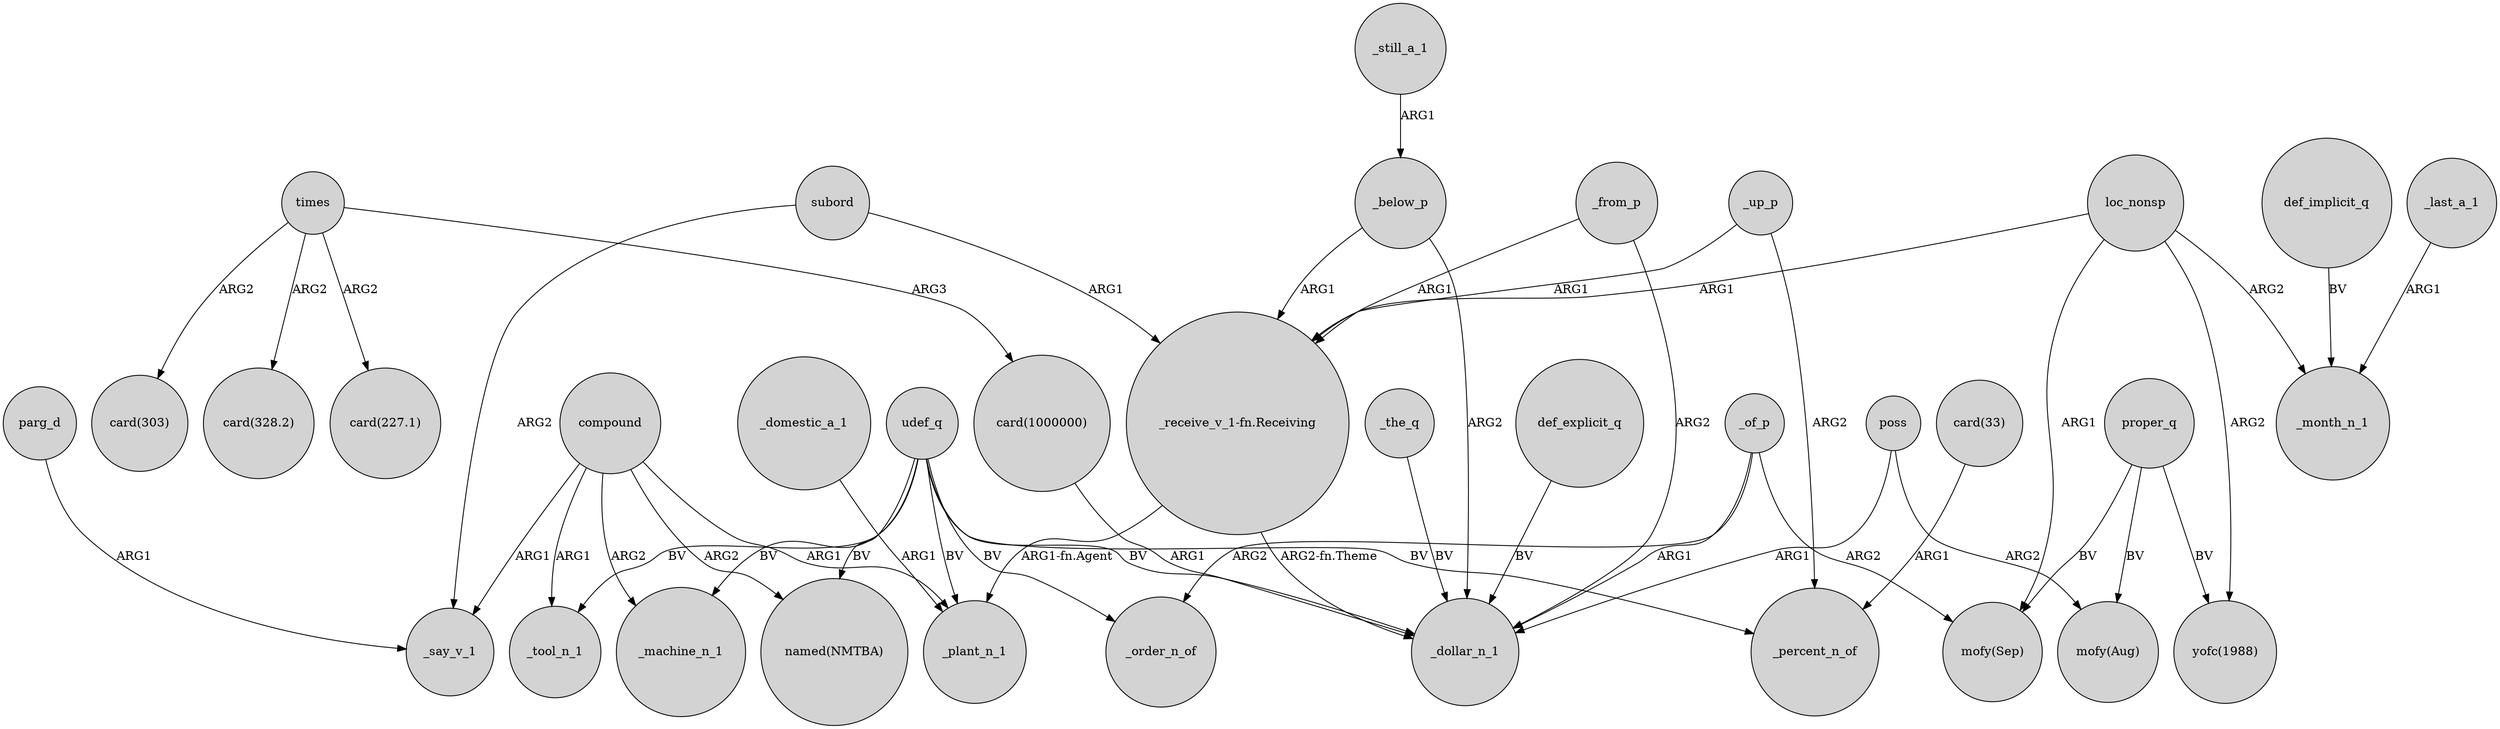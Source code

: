 digraph {
	node [shape=circle style=filled]
	udef_q -> _machine_n_1 [label=BV]
	"card(1000000)" -> _dollar_n_1 [label=ARG1]
	def_implicit_q -> _month_n_1 [label=BV]
	_of_p -> "mofy(Sep)" [label=ARG2]
	udef_q -> _order_n_of [label=BV]
	compound -> "named(NMTBA)" [label=ARG2]
	parg_d -> _say_v_1 [label=ARG1]
	_of_p -> _dollar_n_1 [label=ARG1]
	subord -> "_receive_v_1-fn.Receiving" [label=ARG1]
	poss -> _dollar_n_1 [label=ARG1]
	_below_p -> "_receive_v_1-fn.Receiving" [label=ARG1]
	_the_q -> _dollar_n_1 [label=BV]
	udef_q -> _tool_n_1 [label=BV]
	loc_nonsp -> "_receive_v_1-fn.Receiving" [label=ARG1]
	_still_a_1 -> _below_p [label=ARG1]
	"card(33)" -> _percent_n_of [label=ARG1]
	proper_q -> "mofy(Sep)" [label=BV]
	compound -> _plant_n_1 [label=ARG1]
	subord -> _say_v_1 [label=ARG2]
	"_receive_v_1-fn.Receiving" -> _plant_n_1 [label="ARG1-fn.Agent"]
	"_receive_v_1-fn.Receiving" -> _dollar_n_1 [label="ARG2-fn.Theme"]
	_of_p -> _order_n_of [label=ARG2]
	loc_nonsp -> "mofy(Sep)" [label=ARG1]
	_below_p -> _dollar_n_1 [label=ARG2]
	times -> "card(1000000)" [label=ARG3]
	proper_q -> "yofc(1988)" [label=BV]
	times -> "card(303)" [label=ARG2]
	proper_q -> "mofy(Aug)" [label=BV]
	udef_q -> _plant_n_1 [label=BV]
	compound -> _machine_n_1 [label=ARG2]
	_up_p -> "_receive_v_1-fn.Receiving" [label=ARG1]
	_from_p -> "_receive_v_1-fn.Receiving" [label=ARG1]
	_last_a_1 -> _month_n_1 [label=ARG1]
	times -> "card(328.2)" [label=ARG2]
	udef_q -> _percent_n_of [label=BV]
	def_explicit_q -> _dollar_n_1 [label=BV]
	loc_nonsp -> _month_n_1 [label=ARG2]
	_from_p -> _dollar_n_1 [label=ARG2]
	times -> "card(227.1)" [label=ARG2]
	compound -> _say_v_1 [label=ARG1]
	compound -> _tool_n_1 [label=ARG1]
	poss -> "mofy(Aug)" [label=ARG2]
	udef_q -> "named(NMTBA)" [label=BV]
	_domestic_a_1 -> _plant_n_1 [label=ARG1]
	_up_p -> _percent_n_of [label=ARG2]
	udef_q -> _dollar_n_1 [label=BV]
	loc_nonsp -> "yofc(1988)" [label=ARG2]
}
